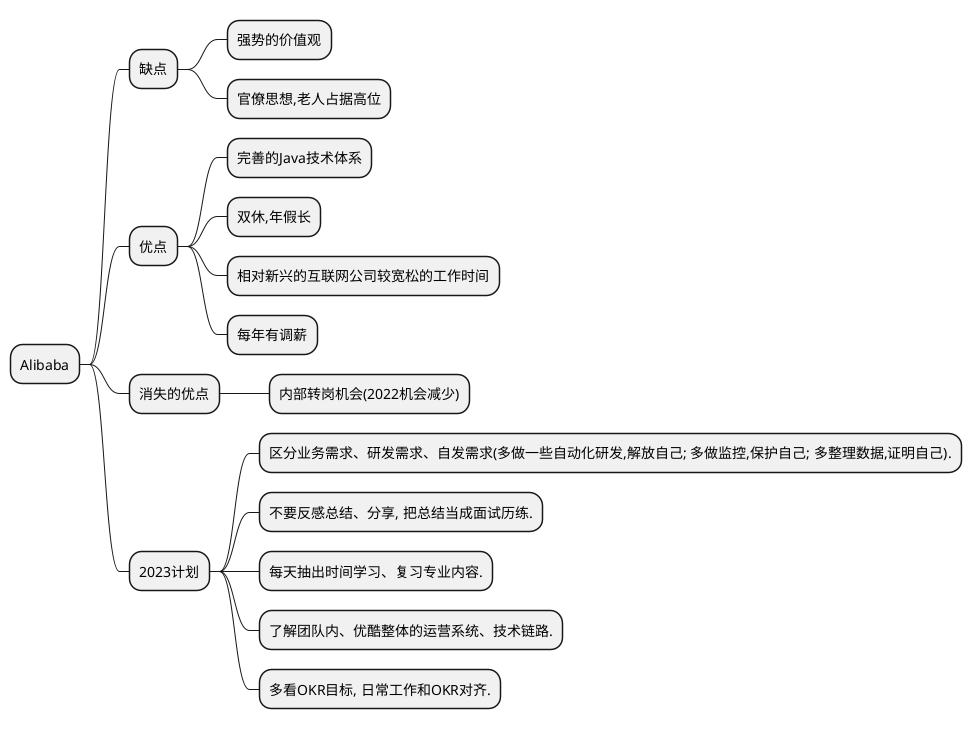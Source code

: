 @startmindmap alibaba
* Alibaba
** 缺点
*** 强势的价值观
*** 官僚思想,老人占据高位


** 优点
*** 完善的Java技术体系
*** 双休,年假长
*** 相对新兴的互联网公司较宽松的工作时间
*** 每年有调薪

** 消失的优点
*** 内部转岗机会(2022机会减少)

** 2023计划
*** 区分业务需求、研发需求、自发需求(多做一些自动化研发,解放自己; 多做监控,保护自己; 多整理数据,证明自己).
*** 不要反感总结、分享, 把总结当成面试历练.
*** 每天抽出时间学习、复习专业内容.
*** 了解团队内、优酷整体的运营系统、技术链路.
*** 多看OKR目标, 日常工作和OKR对齐.

@endmindmap